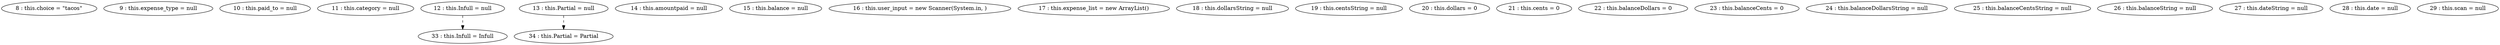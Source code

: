 digraph G {
"8 : this.choice = \"tacos\""
"9 : this.expense_type = null"
"10 : this.paid_to = null"
"11 : this.category = null"
"12 : this.Infull = null"
"12 : this.Infull = null" -> "33 : this.Infull = Infull" [style=dashed]
"13 : this.Partial = null"
"13 : this.Partial = null" -> "34 : this.Partial = Partial" [style=dashed]
"14 : this.amountpaid = null"
"15 : this.balance = null"
"16 : this.user_input = new Scanner(System.in, )"
"17 : this.expense_list = new ArrayList()"
"18 : this.dollarsString = null"
"19 : this.centsString = null"
"20 : this.dollars = 0"
"21 : this.cents = 0"
"22 : this.balanceDollars = 0"
"23 : this.balanceCents = 0"
"24 : this.balanceDollarsString = null"
"25 : this.balanceCentsString = null"
"26 : this.balanceString = null"
"27 : this.dateString = null"
"28 : this.date = null"
"29 : this.scan = null"
"33 : this.Infull = Infull"
"34 : this.Partial = Partial"
}